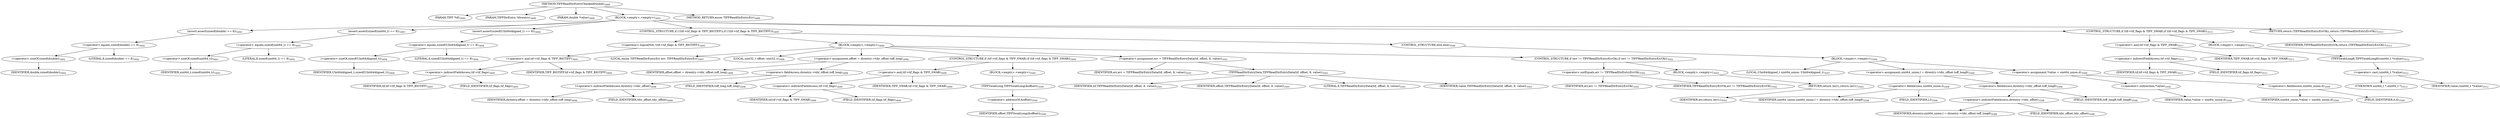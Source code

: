 digraph "TIFFReadDirEntryCheckedDouble" {  
"87228" [label = <(METHOD,TIFFReadDirEntryCheckedDouble)<SUB>3489</SUB>> ]
"87229" [label = <(PARAM,TIFF *tif)<SUB>3490</SUB>> ]
"87230" [label = <(PARAM,TIFFDirEntry *direntry)<SUB>3490</SUB>> ]
"87231" [label = <(PARAM,double *value)<SUB>3490</SUB>> ]
"87232" [label = <(BLOCK,&lt;empty&gt;,&lt;empty&gt;)<SUB>3491</SUB>> ]
"87233" [label = <(assert,assert(sizeof(double) == 8))<SUB>3492</SUB>> ]
"87234" [label = <(&lt;operator&gt;.equals,sizeof(double) == 8)<SUB>3492</SUB>> ]
"87235" [label = <(&lt;operator&gt;.sizeOf,sizeof(double))<SUB>3492</SUB>> ]
"87236" [label = <(IDENTIFIER,double,sizeof(double))<SUB>3492</SUB>> ]
"87237" [label = <(LITERAL,8,sizeof(double) == 8)<SUB>3492</SUB>> ]
"87238" [label = <(assert,assert(sizeof(uint64_t) == 8))<SUB>3493</SUB>> ]
"87239" [label = <(&lt;operator&gt;.equals,sizeof(uint64_t) == 8)<SUB>3493</SUB>> ]
"87240" [label = <(&lt;operator&gt;.sizeOf,sizeof(uint64_t))<SUB>3493</SUB>> ]
"87241" [label = <(IDENTIFIER,uint64_t,sizeof(uint64_t))<SUB>3493</SUB>> ]
"87242" [label = <(LITERAL,8,sizeof(uint64_t) == 8)<SUB>3493</SUB>> ]
"87243" [label = <(assert,assert(sizeof(UInt64Aligned_t) == 8))<SUB>3494</SUB>> ]
"87244" [label = <(&lt;operator&gt;.equals,sizeof(UInt64Aligned_t) == 8)<SUB>3494</SUB>> ]
"87245" [label = <(&lt;operator&gt;.sizeOf,sizeof(UInt64Aligned_t))<SUB>3494</SUB>> ]
"87246" [label = <(IDENTIFIER,UInt64Aligned_t,sizeof(UInt64Aligned_t))<SUB>3494</SUB>> ]
"87247" [label = <(LITERAL,8,sizeof(UInt64Aligned_t) == 8)<SUB>3494</SUB>> ]
"87248" [label = <(CONTROL_STRUCTURE,if (!(tif-&gt;tif_flags &amp; TIFF_BIGTIFF)),if (!(tif-&gt;tif_flags &amp; TIFF_BIGTIFF)))<SUB>3495</SUB>> ]
"87249" [label = <(&lt;operator&gt;.logicalNot,!(tif-&gt;tif_flags &amp; TIFF_BIGTIFF))<SUB>3495</SUB>> ]
"87250" [label = <(&lt;operator&gt;.and,tif-&gt;tif_flags &amp; TIFF_BIGTIFF)<SUB>3495</SUB>> ]
"87251" [label = <(&lt;operator&gt;.indirectFieldAccess,tif-&gt;tif_flags)<SUB>3495</SUB>> ]
"87252" [label = <(IDENTIFIER,tif,tif-&gt;tif_flags &amp; TIFF_BIGTIFF)<SUB>3495</SUB>> ]
"87253" [label = <(FIELD_IDENTIFIER,tif_flags,tif_flags)<SUB>3495</SUB>> ]
"87254" [label = <(IDENTIFIER,TIFF_BIGTIFF,tif-&gt;tif_flags &amp; TIFF_BIGTIFF)<SUB>3495</SUB>> ]
"87255" [label = <(BLOCK,&lt;empty&gt;,&lt;empty&gt;)<SUB>3496</SUB>> ]
"87256" [label = <(LOCAL,enum TIFFReadDirEntryErr err: TIFFReadDirEntryErr)<SUB>3497</SUB>> ]
"87257" [label = <(LOCAL,uint32_t offset: uint32_t)<SUB>3498</SUB>> ]
"87258" [label = <(&lt;operator&gt;.assignment,offset = direntry-&gt;tdir_offset.toff_long)<SUB>3498</SUB>> ]
"87259" [label = <(IDENTIFIER,offset,offset = direntry-&gt;tdir_offset.toff_long)<SUB>3498</SUB>> ]
"87260" [label = <(&lt;operator&gt;.fieldAccess,direntry-&gt;tdir_offset.toff_long)<SUB>3498</SUB>> ]
"87261" [label = <(&lt;operator&gt;.indirectFieldAccess,direntry-&gt;tdir_offset)<SUB>3498</SUB>> ]
"87262" [label = <(IDENTIFIER,direntry,offset = direntry-&gt;tdir_offset.toff_long)<SUB>3498</SUB>> ]
"87263" [label = <(FIELD_IDENTIFIER,tdir_offset,tdir_offset)<SUB>3498</SUB>> ]
"87264" [label = <(FIELD_IDENTIFIER,toff_long,toff_long)<SUB>3498</SUB>> ]
"87265" [label = <(CONTROL_STRUCTURE,if (tif-&gt;tif_flags &amp; TIFF_SWAB),if (tif-&gt;tif_flags &amp; TIFF_SWAB))<SUB>3499</SUB>> ]
"87266" [label = <(&lt;operator&gt;.and,tif-&gt;tif_flags &amp; TIFF_SWAB)<SUB>3499</SUB>> ]
"87267" [label = <(&lt;operator&gt;.indirectFieldAccess,tif-&gt;tif_flags)<SUB>3499</SUB>> ]
"87268" [label = <(IDENTIFIER,tif,tif-&gt;tif_flags &amp; TIFF_SWAB)<SUB>3499</SUB>> ]
"87269" [label = <(FIELD_IDENTIFIER,tif_flags,tif_flags)<SUB>3499</SUB>> ]
"87270" [label = <(IDENTIFIER,TIFF_SWAB,tif-&gt;tif_flags &amp; TIFF_SWAB)<SUB>3499</SUB>> ]
"87271" [label = <(BLOCK,&lt;empty&gt;,&lt;empty&gt;)<SUB>3500</SUB>> ]
"87272" [label = <(TIFFSwabLong,TIFFSwabLong(&amp;offset))<SUB>3500</SUB>> ]
"87273" [label = <(&lt;operator&gt;.addressOf,&amp;offset)<SUB>3500</SUB>> ]
"87274" [label = <(IDENTIFIER,offset,TIFFSwabLong(&amp;offset))<SUB>3500</SUB>> ]
"87275" [label = <(&lt;operator&gt;.assignment,err = TIFFReadDirEntryData(tif, offset, 8, value))<SUB>3501</SUB>> ]
"87276" [label = <(IDENTIFIER,err,err = TIFFReadDirEntryData(tif, offset, 8, value))<SUB>3501</SUB>> ]
"87277" [label = <(TIFFReadDirEntryData,TIFFReadDirEntryData(tif, offset, 8, value))<SUB>3501</SUB>> ]
"87278" [label = <(IDENTIFIER,tif,TIFFReadDirEntryData(tif, offset, 8, value))<SUB>3501</SUB>> ]
"87279" [label = <(IDENTIFIER,offset,TIFFReadDirEntryData(tif, offset, 8, value))<SUB>3501</SUB>> ]
"87280" [label = <(LITERAL,8,TIFFReadDirEntryData(tif, offset, 8, value))<SUB>3501</SUB>> ]
"87281" [label = <(IDENTIFIER,value,TIFFReadDirEntryData(tif, offset, 8, value))<SUB>3501</SUB>> ]
"87282" [label = <(CONTROL_STRUCTURE,if (err != TIFFReadDirEntryErrOk),if (err != TIFFReadDirEntryErrOk))<SUB>3502</SUB>> ]
"87283" [label = <(&lt;operator&gt;.notEquals,err != TIFFReadDirEntryErrOk)<SUB>3502</SUB>> ]
"87284" [label = <(IDENTIFIER,err,err != TIFFReadDirEntryErrOk)<SUB>3502</SUB>> ]
"87285" [label = <(IDENTIFIER,TIFFReadDirEntryErrOk,err != TIFFReadDirEntryErrOk)<SUB>3502</SUB>> ]
"87286" [label = <(BLOCK,&lt;empty&gt;,&lt;empty&gt;)<SUB>3503</SUB>> ]
"87287" [label = <(RETURN,return (err);,return (err);)<SUB>3503</SUB>> ]
"87288" [label = <(IDENTIFIER,err,return (err);)<SUB>3503</SUB>> ]
"87289" [label = <(CONTROL_STRUCTURE,else,else)<SUB>3506</SUB>> ]
"87290" [label = <(BLOCK,&lt;empty&gt;,&lt;empty&gt;)<SUB>3506</SUB>> ]
"87291" [label = <(LOCAL,UInt64Aligned_t uint64_union: UInt64Aligned_t)<SUB>3507</SUB>> ]
"87292" [label = <(&lt;operator&gt;.assignment,uint64_union.l = direntry-&gt;tdir_offset.toff_long8)<SUB>3508</SUB>> ]
"87293" [label = <(&lt;operator&gt;.fieldAccess,uint64_union.l)<SUB>3508</SUB>> ]
"87294" [label = <(IDENTIFIER,uint64_union,uint64_union.l = direntry-&gt;tdir_offset.toff_long8)<SUB>3508</SUB>> ]
"87295" [label = <(FIELD_IDENTIFIER,l,l)<SUB>3508</SUB>> ]
"87296" [label = <(&lt;operator&gt;.fieldAccess,direntry-&gt;tdir_offset.toff_long8)<SUB>3508</SUB>> ]
"87297" [label = <(&lt;operator&gt;.indirectFieldAccess,direntry-&gt;tdir_offset)<SUB>3508</SUB>> ]
"87298" [label = <(IDENTIFIER,direntry,uint64_union.l = direntry-&gt;tdir_offset.toff_long8)<SUB>3508</SUB>> ]
"87299" [label = <(FIELD_IDENTIFIER,tdir_offset,tdir_offset)<SUB>3508</SUB>> ]
"87300" [label = <(FIELD_IDENTIFIER,toff_long8,toff_long8)<SUB>3508</SUB>> ]
"87301" [label = <(&lt;operator&gt;.assignment,*value = uint64_union.d)<SUB>3509</SUB>> ]
"87302" [label = <(&lt;operator&gt;.indirection,*value)<SUB>3509</SUB>> ]
"87303" [label = <(IDENTIFIER,value,*value = uint64_union.d)<SUB>3509</SUB>> ]
"87304" [label = <(&lt;operator&gt;.fieldAccess,uint64_union.d)<SUB>3509</SUB>> ]
"87305" [label = <(IDENTIFIER,uint64_union,*value = uint64_union.d)<SUB>3509</SUB>> ]
"87306" [label = <(FIELD_IDENTIFIER,d,d)<SUB>3509</SUB>> ]
"87307" [label = <(CONTROL_STRUCTURE,if (tif-&gt;tif_flags &amp; TIFF_SWAB),if (tif-&gt;tif_flags &amp; TIFF_SWAB))<SUB>3511</SUB>> ]
"87308" [label = <(&lt;operator&gt;.and,tif-&gt;tif_flags &amp; TIFF_SWAB)<SUB>3511</SUB>> ]
"87309" [label = <(&lt;operator&gt;.indirectFieldAccess,tif-&gt;tif_flags)<SUB>3511</SUB>> ]
"87310" [label = <(IDENTIFIER,tif,tif-&gt;tif_flags &amp; TIFF_SWAB)<SUB>3511</SUB>> ]
"87311" [label = <(FIELD_IDENTIFIER,tif_flags,tif_flags)<SUB>3511</SUB>> ]
"87312" [label = <(IDENTIFIER,TIFF_SWAB,tif-&gt;tif_flags &amp; TIFF_SWAB)<SUB>3511</SUB>> ]
"87313" [label = <(BLOCK,&lt;empty&gt;,&lt;empty&gt;)<SUB>3512</SUB>> ]
"87314" [label = <(TIFFSwabLong8,TIFFSwabLong8((uint64_t *)value))<SUB>3512</SUB>> ]
"87315" [label = <(&lt;operator&gt;.cast,(uint64_t *)value)<SUB>3512</SUB>> ]
"87316" [label = <(UNKNOWN,uint64_t *,uint64_t *)<SUB>3512</SUB>> ]
"87317" [label = <(IDENTIFIER,value,(uint64_t *)value)<SUB>3512</SUB>> ]
"87318" [label = <(RETURN,return (TIFFReadDirEntryErrOk);,return (TIFFReadDirEntryErrOk);)<SUB>3513</SUB>> ]
"87319" [label = <(IDENTIFIER,TIFFReadDirEntryErrOk,return (TIFFReadDirEntryErrOk);)<SUB>3513</SUB>> ]
"87320" [label = <(METHOD_RETURN,enum TIFFReadDirEntryErr)<SUB>3489</SUB>> ]
  "87228" -> "87229" 
  "87228" -> "87230" 
  "87228" -> "87231" 
  "87228" -> "87232" 
  "87228" -> "87320" 
  "87232" -> "87233" 
  "87232" -> "87238" 
  "87232" -> "87243" 
  "87232" -> "87248" 
  "87232" -> "87307" 
  "87232" -> "87318" 
  "87233" -> "87234" 
  "87234" -> "87235" 
  "87234" -> "87237" 
  "87235" -> "87236" 
  "87238" -> "87239" 
  "87239" -> "87240" 
  "87239" -> "87242" 
  "87240" -> "87241" 
  "87243" -> "87244" 
  "87244" -> "87245" 
  "87244" -> "87247" 
  "87245" -> "87246" 
  "87248" -> "87249" 
  "87248" -> "87255" 
  "87248" -> "87289" 
  "87249" -> "87250" 
  "87250" -> "87251" 
  "87250" -> "87254" 
  "87251" -> "87252" 
  "87251" -> "87253" 
  "87255" -> "87256" 
  "87255" -> "87257" 
  "87255" -> "87258" 
  "87255" -> "87265" 
  "87255" -> "87275" 
  "87255" -> "87282" 
  "87258" -> "87259" 
  "87258" -> "87260" 
  "87260" -> "87261" 
  "87260" -> "87264" 
  "87261" -> "87262" 
  "87261" -> "87263" 
  "87265" -> "87266" 
  "87265" -> "87271" 
  "87266" -> "87267" 
  "87266" -> "87270" 
  "87267" -> "87268" 
  "87267" -> "87269" 
  "87271" -> "87272" 
  "87272" -> "87273" 
  "87273" -> "87274" 
  "87275" -> "87276" 
  "87275" -> "87277" 
  "87277" -> "87278" 
  "87277" -> "87279" 
  "87277" -> "87280" 
  "87277" -> "87281" 
  "87282" -> "87283" 
  "87282" -> "87286" 
  "87283" -> "87284" 
  "87283" -> "87285" 
  "87286" -> "87287" 
  "87287" -> "87288" 
  "87289" -> "87290" 
  "87290" -> "87291" 
  "87290" -> "87292" 
  "87290" -> "87301" 
  "87292" -> "87293" 
  "87292" -> "87296" 
  "87293" -> "87294" 
  "87293" -> "87295" 
  "87296" -> "87297" 
  "87296" -> "87300" 
  "87297" -> "87298" 
  "87297" -> "87299" 
  "87301" -> "87302" 
  "87301" -> "87304" 
  "87302" -> "87303" 
  "87304" -> "87305" 
  "87304" -> "87306" 
  "87307" -> "87308" 
  "87307" -> "87313" 
  "87308" -> "87309" 
  "87308" -> "87312" 
  "87309" -> "87310" 
  "87309" -> "87311" 
  "87313" -> "87314" 
  "87314" -> "87315" 
  "87315" -> "87316" 
  "87315" -> "87317" 
  "87318" -> "87319" 
}
